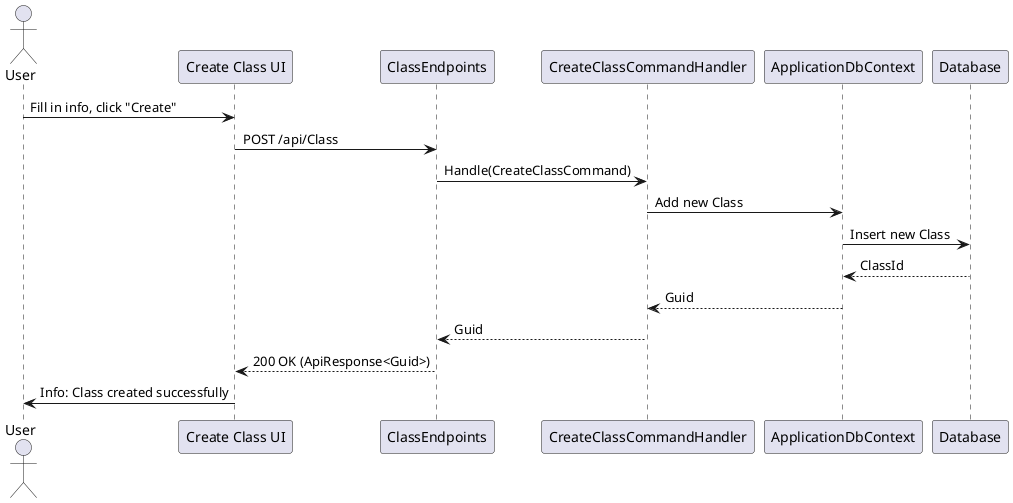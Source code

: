 @startuml
actor User
participant "Create Class UI" as UI
participant ClassEndpoints
participant CreateClassCommandHandler as Handler
participant ApplicationDbContext
participant Database

User -> UI : Fill in info, click "Create"
UI -> ClassEndpoints : POST /api/Class
ClassEndpoints -> Handler : Handle(CreateClassCommand)
Handler -> ApplicationDbContext : Add new Class
ApplicationDbContext -> Database : Insert new Class
Database --> ApplicationDbContext : ClassId
ApplicationDbContext --> Handler : Guid
Handler --> ClassEndpoints : Guid
ClassEndpoints --> UI : 200 OK (ApiResponse<Guid>)
UI -> User : Info: Class created successfully

@enduml